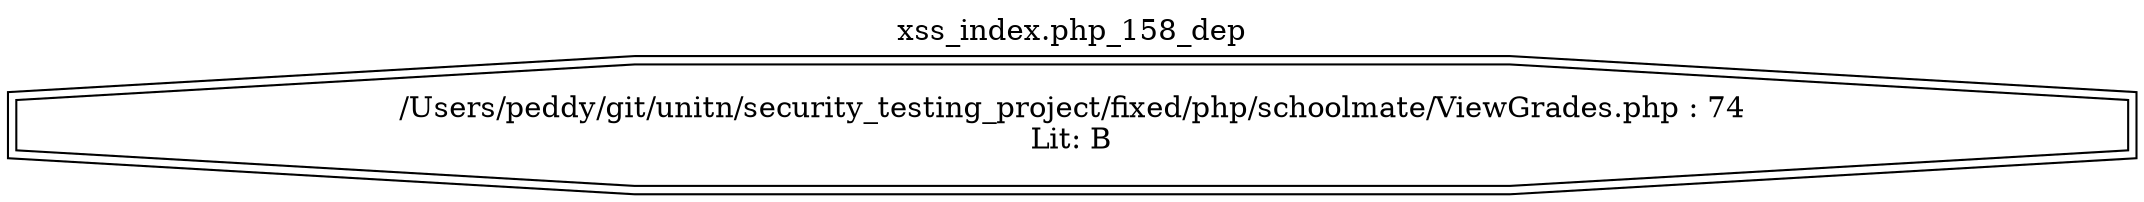 digraph cfg {
  label="xss_index.php_158_dep";
  labelloc=t;
  n1 [shape=doubleoctagon, label="/Users/peddy/git/unitn/security_testing_project/fixed/php/schoolmate/ViewGrades.php : 74\nLit: B\n"];
}
